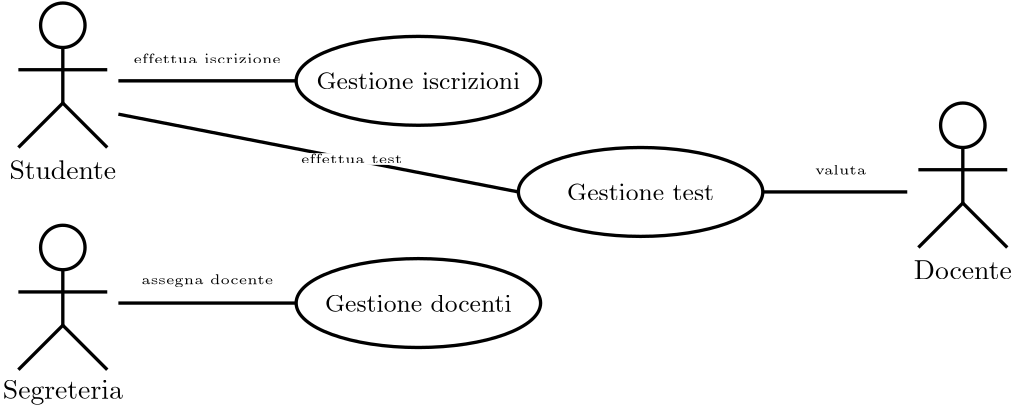 <?xml version="1.0"?>
<!DOCTYPE ipe SYSTEM "ipe.dtd">
<ipe version="70218" creator="Ipe 7.2.28">
<info created="D:20240326112455" modified="D:20240326112832"/>
<ipestyle name="basic">
<symbol name="arrow/arc(spx)">
<path stroke="sym-stroke" fill="sym-stroke" pen="sym-pen">
0 0 m
-1 0.333 l
-1 -0.333 l
h
</path>
</symbol>
<symbol name="arrow/farc(spx)">
<path stroke="sym-stroke" fill="white" pen="sym-pen">
0 0 m
-1 0.333 l
-1 -0.333 l
h
</path>
</symbol>
<symbol name="arrow/ptarc(spx)">
<path stroke="sym-stroke" fill="sym-stroke" pen="sym-pen">
0 0 m
-1 0.333 l
-0.8 0 l
-1 -0.333 l
h
</path>
</symbol>
<symbol name="arrow/fptarc(spx)">
<path stroke="sym-stroke" fill="white" pen="sym-pen">
0 0 m
-1 0.333 l
-0.8 0 l
-1 -0.333 l
h
</path>
</symbol>
<symbol name="mark/circle(sx)" transformations="translations">
<path fill="sym-stroke">
0.6 0 0 0.6 0 0 e
0.4 0 0 0.4 0 0 e
</path>
</symbol>
<symbol name="mark/disk(sx)" transformations="translations">
<path fill="sym-stroke">
0.6 0 0 0.6 0 0 e
</path>
</symbol>
<symbol name="mark/fdisk(sfx)" transformations="translations">
<group>
<path fill="sym-fill">
0.5 0 0 0.5 0 0 e
</path>
<path fill="sym-stroke" fillrule="eofill">
0.6 0 0 0.6 0 0 e
0.4 0 0 0.4 0 0 e
</path>
</group>
</symbol>
<symbol name="mark/box(sx)" transformations="translations">
<path fill="sym-stroke" fillrule="eofill">
-0.6 -0.6 m
0.6 -0.6 l
0.6 0.6 l
-0.6 0.6 l
h
-0.4 -0.4 m
0.4 -0.4 l
0.4 0.4 l
-0.4 0.4 l
h
</path>
</symbol>
<symbol name="mark/square(sx)" transformations="translations">
<path fill="sym-stroke">
-0.6 -0.6 m
0.6 -0.6 l
0.6 0.6 l
-0.6 0.6 l
h
</path>
</symbol>
<symbol name="mark/fsquare(sfx)" transformations="translations">
<group>
<path fill="sym-fill">
-0.5 -0.5 m
0.5 -0.5 l
0.5 0.5 l
-0.5 0.5 l
h
</path>
<path fill="sym-stroke" fillrule="eofill">
-0.6 -0.6 m
0.6 -0.6 l
0.6 0.6 l
-0.6 0.6 l
h
-0.4 -0.4 m
0.4 -0.4 l
0.4 0.4 l
-0.4 0.4 l
h
</path>
</group>
</symbol>
<symbol name="mark/cross(sx)" transformations="translations">
<group>
<path fill="sym-stroke">
-0.43 -0.57 m
0.57 0.43 l
0.43 0.57 l
-0.57 -0.43 l
h
</path>
<path fill="sym-stroke">
-0.43 0.57 m
0.57 -0.43 l
0.43 -0.57 l
-0.57 0.43 l
h
</path>
</group>
</symbol>
<symbol name="arrow/fnormal(spx)">
<path stroke="sym-stroke" fill="white" pen="sym-pen">
0 0 m
-1 0.333 l
-1 -0.333 l
h
</path>
</symbol>
<symbol name="arrow/pointed(spx)">
<path stroke="sym-stroke" fill="sym-stroke" pen="sym-pen">
0 0 m
-1 0.333 l
-0.8 0 l
-1 -0.333 l
h
</path>
</symbol>
<symbol name="arrow/fpointed(spx)">
<path stroke="sym-stroke" fill="white" pen="sym-pen">
0 0 m
-1 0.333 l
-0.8 0 l
-1 -0.333 l
h
</path>
</symbol>
<symbol name="arrow/linear(spx)">
<path stroke="sym-stroke" pen="sym-pen">
-1 0.333 m
0 0 l
-1 -0.333 l
</path>
</symbol>
<symbol name="arrow/fdouble(spx)">
<path stroke="sym-stroke" fill="white" pen="sym-pen">
0 0 m
-1 0.333 l
-1 -0.333 l
h
-1 0 m
-2 0.333 l
-2 -0.333 l
h
</path>
</symbol>
<symbol name="arrow/double(spx)">
<path stroke="sym-stroke" fill="sym-stroke" pen="sym-pen">
0 0 m
-1 0.333 l
-1 -0.333 l
h
-1 0 m
-2 0.333 l
-2 -0.333 l
h
</path>
</symbol>
<symbol name="arrow/mid-normal(spx)">
<path stroke="sym-stroke" fill="sym-stroke" pen="sym-pen">
0.5 0 m
-0.5 0.333 l
-0.5 -0.333 l
h
</path>
</symbol>
<symbol name="arrow/mid-fnormal(spx)">
<path stroke="sym-stroke" fill="white" pen="sym-pen">
0.5 0 m
-0.5 0.333 l
-0.5 -0.333 l
h
</path>
</symbol>
<symbol name="arrow/mid-pointed(spx)">
<path stroke="sym-stroke" fill="sym-stroke" pen="sym-pen">
0.5 0 m
-0.5 0.333 l
-0.3 0 l
-0.5 -0.333 l
h
</path>
</symbol>
<symbol name="arrow/mid-fpointed(spx)">
<path stroke="sym-stroke" fill="white" pen="sym-pen">
0.5 0 m
-0.5 0.333 l
-0.3 0 l
-0.5 -0.333 l
h
</path>
</symbol>
<symbol name="arrow/mid-double(spx)">
<path stroke="sym-stroke" fill="sym-stroke" pen="sym-pen">
1 0 m
0 0.333 l
0 -0.333 l
h
0 0 m
-1 0.333 l
-1 -0.333 l
h
</path>
</symbol>
<symbol name="arrow/mid-fdouble(spx)">
<path stroke="sym-stroke" fill="white" pen="sym-pen">
1 0 m
0 0.333 l
0 -0.333 l
h
0 0 m
-1 0.333 l
-1 -0.333 l
h
</path>
</symbol>
<anglesize name="22.5 deg" value="22.5"/>
<anglesize name="30 deg" value="30"/>
<anglesize name="45 deg" value="45"/>
<anglesize name="60 deg" value="60"/>
<anglesize name="90 deg" value="90"/>
<arrowsize name="large" value="10"/>
<arrowsize name="small" value="5"/>
<arrowsize name="tiny" value="3"/>
<color name="blue" value="0 0 1"/>
<color name="brown" value="0.647 0.165 0.165"/>
<color name="darkblue" value="0 0 0.545"/>
<color name="darkcyan" value="0 0.545 0.545"/>
<color name="darkgray" value="0.663"/>
<color name="darkgreen" value="0 0.392 0"/>
<color name="darkmagenta" value="0.545 0 0.545"/>
<color name="darkorange" value="1 0.549 0"/>
<color name="darkred" value="0.545 0 0"/>
<color name="gold" value="1 0.843 0"/>
<color name="gray" value="0.745"/>
<color name="green" value="0 1 0"/>
<color name="lightblue" value="0.678 0.847 0.902"/>
<color name="lightcyan" value="0.878 1 1"/>
<color name="lightgray" value="0.827"/>
<color name="lightgreen" value="0.565 0.933 0.565"/>
<color name="lightyellow" value="1 1 0.878"/>
<color name="navy" value="0 0 0.502"/>
<color name="orange" value="1 0.647 0"/>
<color name="pink" value="1 0.753 0.796"/>
<color name="purple" value="0.627 0.125 0.941"/>
<color name="red" value="1 0 0"/>
<color name="seagreen" value="0.18 0.545 0.341"/>
<color name="turquoise" value="0.251 0.878 0.816"/>
<color name="violet" value="0.933 0.51 0.933"/>
<color name="yellow" value="1 1 0"/>
<dashstyle name="dash dot dotted" value="[4 2 1 2 1 2] 0"/>
<dashstyle name="dash dotted" value="[4 2 1 2] 0"/>
<dashstyle name="dashed" value="[4] 0"/>
<dashstyle name="dotted" value="[1 3] 0"/>
<gridsize name="10 pts (~3.5 mm)" value="10"/>
<gridsize name="14 pts (~5 mm)" value="14"/>
<gridsize name="16 pts (~6 mm)" value="16"/>
<gridsize name="20 pts (~7 mm)" value="20"/>
<gridsize name="28 pts (~10 mm)" value="28"/>
<gridsize name="32 pts (~12 mm)" value="32"/>
<gridsize name="4 pts" value="4"/>
<gridsize name="56 pts (~20 mm)" value="56"/>
<gridsize name="8 pts (~3 mm)" value="8"/>
<opacity name="10%" value="0.1"/>
<opacity name="30%" value="0.3"/>
<opacity name="50%" value="0.5"/>
<opacity name="75%" value="0.75"/>
<pen name="fat" value="1.2"/>
<pen name="heavier" value="0.8"/>
<pen name="ultrafat" value="2"/>
<symbolsize name="large" value="5"/>
<symbolsize name="small" value="2"/>
<symbolsize name="tiny" value="1.1"/>
<textsize name="Huge" value="\Huge"/>
<textsize name="LARGE" value="\LARGE"/>
<textsize name="Large" value="\Large"/>
<textsize name="footnote" value="\footnotesize"/>
<textsize name="huge" value="\huge"/>
<textsize name="large" value="\large"/>
<textsize name="script" value="\scriptsize"/>
<textsize name="small" value="\small"/>
<textsize name="tiny" value="\tiny"/>
<textstyle name="center" begin="\begin{center}" end="\end{center}"/>
<textstyle name="item" begin="\begin{itemize}\item{}" end="\end{itemize}"/>
<textstyle name="itemize" begin="\begin{itemize}" end="\end{itemize}"/>
<tiling name="falling" angle="-60" step="4" width="1"/>
<tiling name="rising" angle="30" step="4" width="1"/>
</ipestyle>
<page>
<layer name="alpha"/>
<view layers="alpha" active="alpha"/>
<path layer="alpha" matrix="1 0 0 1 -212 -56" stroke="black" pen="fat">
352 704 m
368 720 l
384 704 l
</path>
<path matrix="1 0 0 1 -212 -56" stroke="black" pen="fat">
368 720 m
368 740 l
</path>
<path matrix="1 0 0 1 -212 -48" stroke="black" pen="fat">
8 0 0 8 368 740 e
</path>
<path matrix="1 0 0 1 -212 -56" stroke="black" pen="fat">
352 732 m
384 732 l
</path>
<text matrix="1 0 0 1 -212 -56" transformations="translations" pos="368 696" stroke="black" type="label" width="38.467" height="6.918" depth="0" halign="center" valign="center">Studente</text>
<text matrix="1 0 0 1 -84 -24" transformations="translations" pos="368 696" stroke="black" type="label" width="73.405" height="6.127" depth="0" halign="center" valign="center" size="small">Gestione iscrizioni</text>
<path matrix="2.75 0 0 1 -1080 -56" stroke="black" pen="fat">
16 0 0 16 496 728 e
</path>
<text matrix="1 0 0 1 -4 -64" transformations="translations" pos="368 696" stroke="black" type="label" width="52.909" height="6.127" depth="0" halign="center" valign="center" size="small">Gestione test</text>
<path matrix="2.75 0 0 1 -1000 -96" stroke="black" pen="fat">
16 0 0 16 496 728 e
</path>
<text matrix="1 0 0 1 -84 -104" transformations="translations" pos="368 696" stroke="black" type="label" width="67.193" height="6.227" depth="0" halign="center" valign="center" size="small">Gestione docenti</text>
<path matrix="2.75 0 0 1 -1080 -136" stroke="black" pen="fat">
16 0 0 16 496 728 e
</path>
<path matrix="1 0 0 1 -212 -136" stroke="black" pen="fat">
352 704 m
368 720 l
384 704 l
</path>
<path matrix="1 0 0 1 -212 -136" stroke="black" pen="fat">
368 720 m
368 740 l
</path>
<path matrix="1 0 0 1 -212 -128" stroke="black" pen="fat">
8 0 0 8 368 740 e
</path>
<path matrix="1 0 0 1 -212 -136" stroke="black" pen="fat">
352 732 m
384 732 l
</path>
<text matrix="1 0 0 1 -212 -136" transformations="translations" pos="368 696" stroke="black" type="label" width="43.227" height="6.815" depth="1.93" halign="center" valign="center">Segreteria</text>
<path matrix="1 0 0 1 112 -92" stroke="black" pen="fat">
352 704 m
368 720 l
384 704 l
</path>
<path matrix="1 0 0 1 112 -92" stroke="black" pen="fat">
368 720 m
368 740 l
</path>
<path matrix="1 0 0 1 112 -84" stroke="black" pen="fat">
8 0 0 8 368 740 e
</path>
<path matrix="1 0 0 1 112 -92" stroke="black" pen="fat">
352 732 m
384 732 l
</path>
<text matrix="1 0 0 1 112 -92" transformations="translations" pos="368 696" stroke="black" type="label" width="35.284" height="6.808" depth="0" halign="center" valign="center">Docente</text>
<path stroke="black" pen="fat">
176 672 m
240 672 l
</path>
<path stroke="black" pen="fat">
176 592 m
240 592 l
</path>
<path stroke="black" pen="fat">
408 632 m
460 632 l
</path>
<text matrix="1 0 0 1 -160 -16" transformations="translations" pos="368 696" stroke="black" type="label" width="53.031" height="3.459" depth="0" halign="center" valign="center" size="tiny">effettua iscrizione</text>
<text matrix="1 0 0 1 -160 -96" transformations="translations" pos="368 696" stroke="black" type="label" width="47.462" height="3.468" depth="0.96" halign="center" valign="center" size="tiny">assegna docente</text>
<text matrix="1 0 0 1 68 -56" transformations="translations" pos="368 696" stroke="black" type="label" width="18.438" height="3.459" depth="0" halign="center" valign="center" size="tiny">valuta</text>
<path stroke="black" pen="fat">
320 632 m
176 660 l
</path>
<path matrix="0.920095 0 0 0.527049 20.8336 304.436" fill="1">
240 648 m
240 640 l
280 640 l
280 648 l
h
</path>
<text matrix="1 0 0 1 -108 -52" transformations="translations" pos="368 696" stroke="black" type="label" width="36.495" height="3.459" depth="0" halign="center" valign="center" size="tiny">effettua test</text>
</page>
</ipe>
